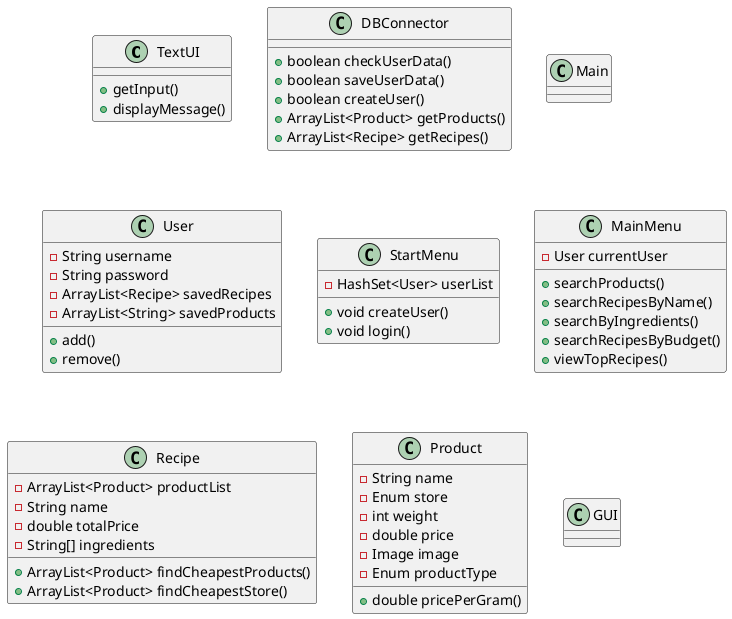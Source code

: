 @startuml
'https://plantuml.com/class-diagram

 Class TextUI
TextUI : + getInput()
TextUI : + displayMessage()

 Class DBConnector
 DBConnector : + boolean checkUserData()
 DBConnector : + boolean saveUserData()
 DBConnector : + boolean createUser()
 DBConnector : + ArrayList<Product> getProducts()
 DBConnector : + ArrayList<Recipe> getRecipes()

 Class Main

 Class User
 User : - String username
 User : - String password
 User : - ArrayList<Recipe> savedRecipes
 User : - ArrayList<String> savedProducts
 User : + add()
 User : + remove()

 Class StartMenu
 StartMenu : - HashSet<User> userList
 StartMenu : + void createUser()
 StartMenu : + void login()

 Class MainMenu
 MainMenu : - User currentUser
 MainMenu : + searchProducts()
 MainMenu : + searchRecipesByName()
 MainMenu : + searchByIngredients()
 MainMenu : + searchRecipesByBudget()
 MainMenu : + viewTopRecipes()

 Class Recipe
 Recipe : - ArrayList<Product> productList
 Recipe : - String name
 Recipe : - double totalPrice
 Recipe : - String[] ingredients
 Recipe : + ArrayList<Product> findCheapestProducts()
 Recipe : + ArrayList<Product> findCheapestStore()

 Class Product
 Product : - String name
 Product : - Enum store
 Product : - int weight
 Product : - double price
 Product : - Image image
 Product : - Enum productType
 Product : + double pricePerGram()

 Class GUI


@enduml
